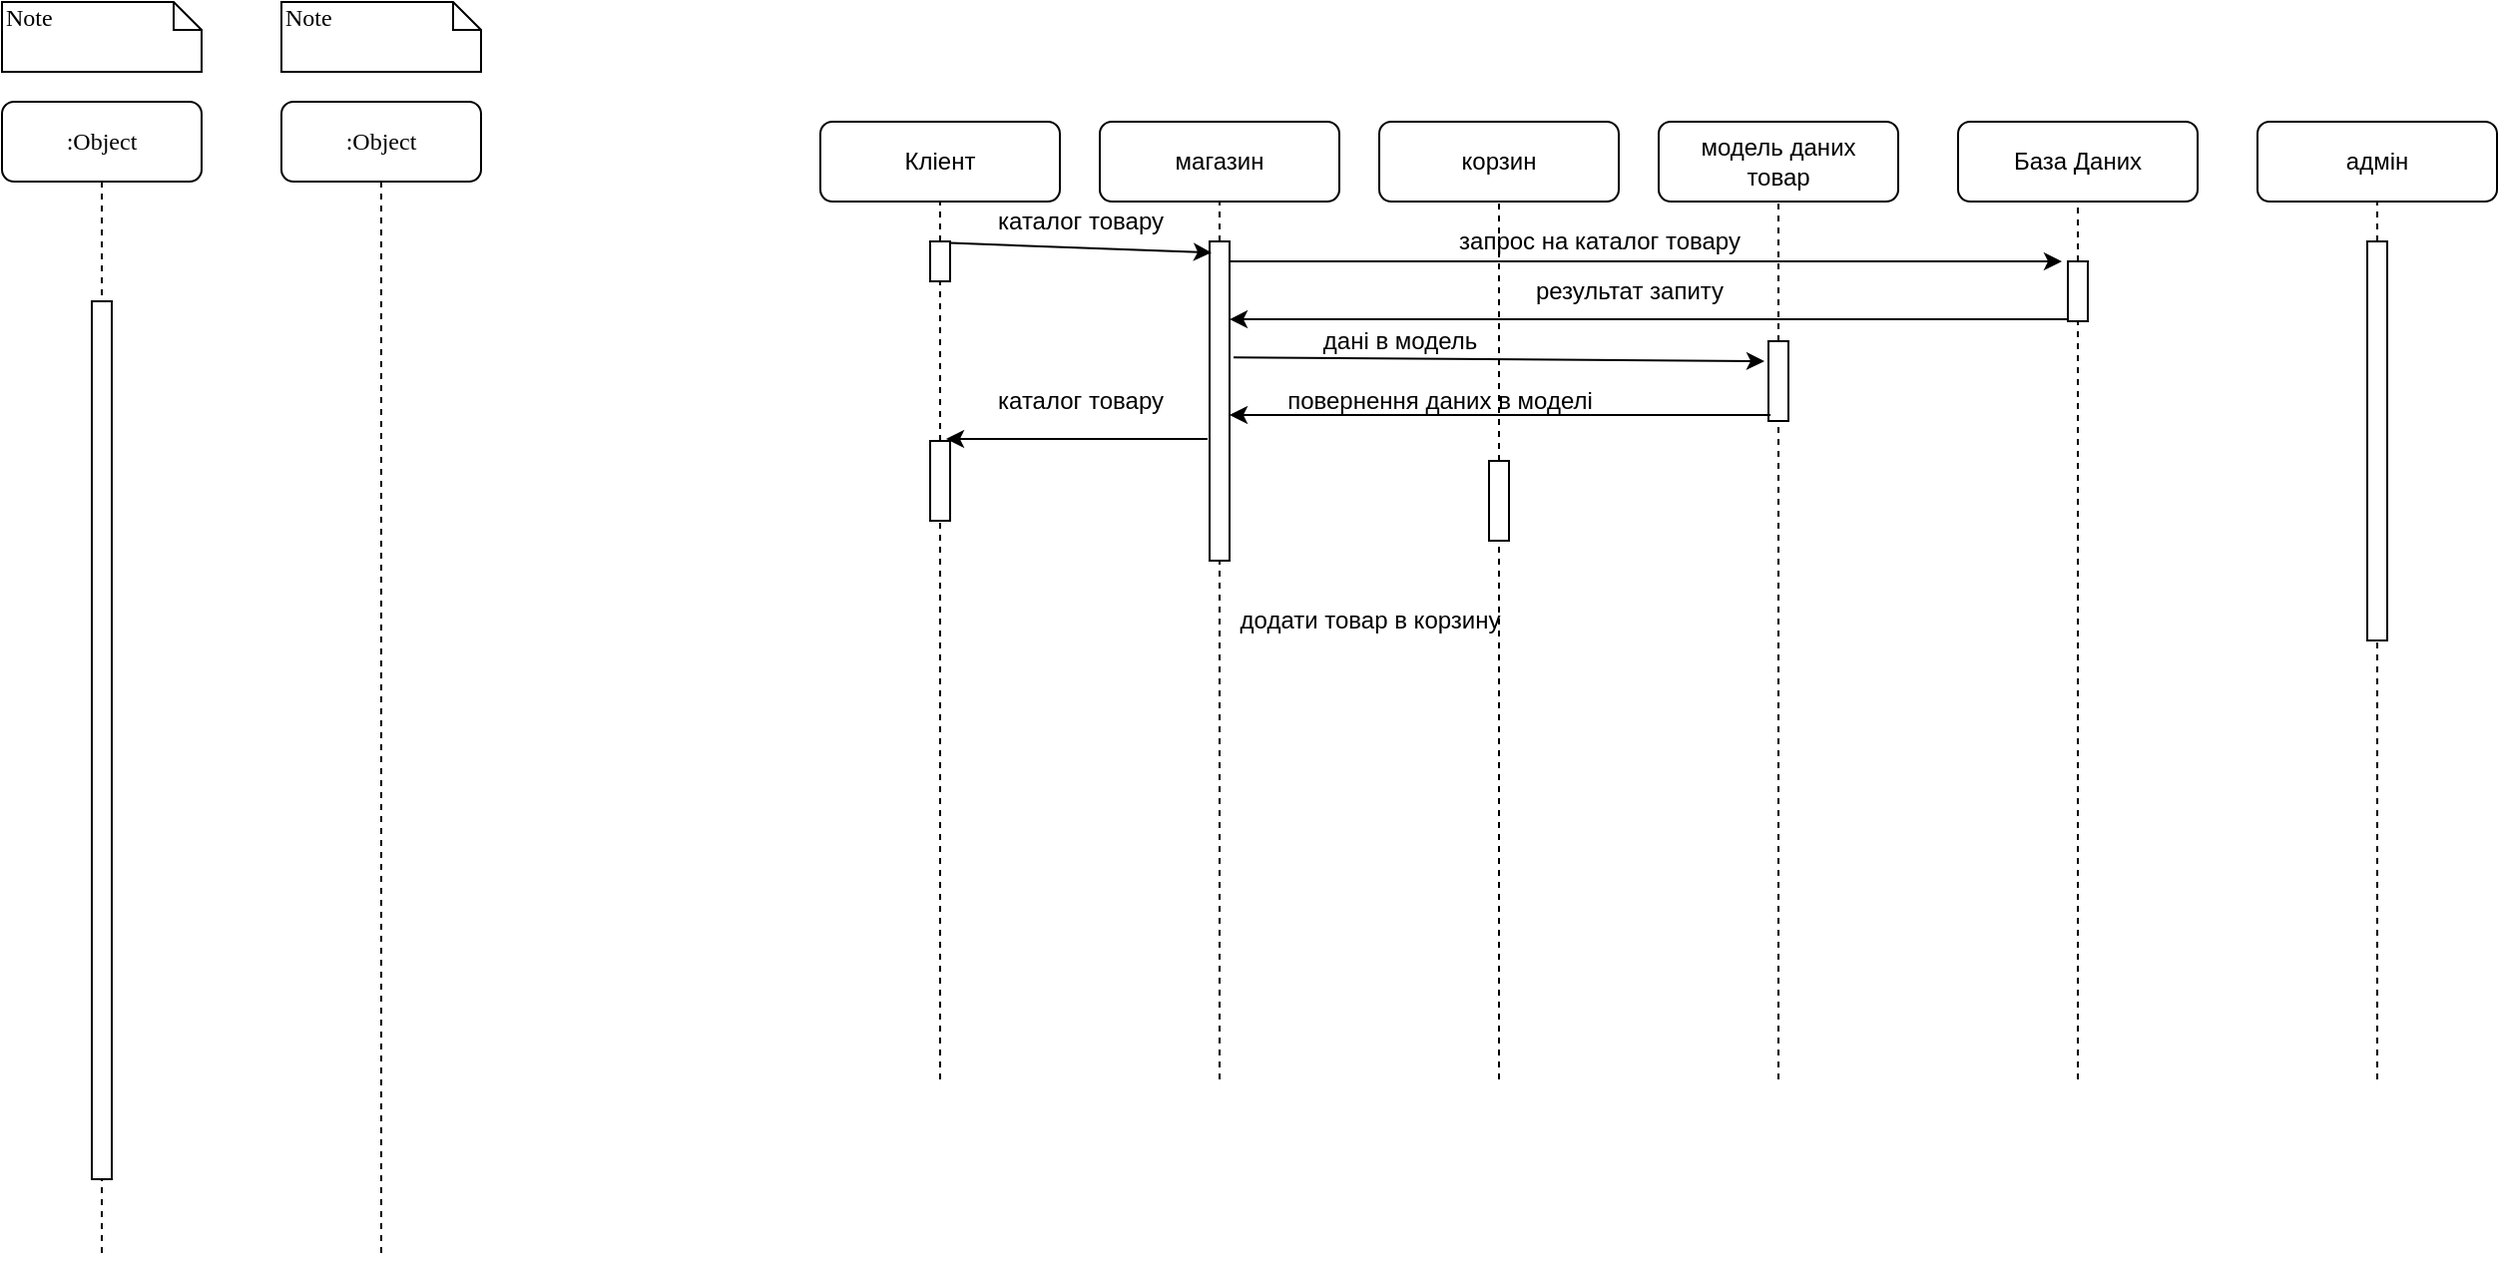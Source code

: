<mxfile version="14.4.3" type="github">
  <diagram name="Page-1" id="13e1069c-82ec-6db2-03f1-153e76fe0fe0">
    <mxGraphModel dx="1422" dy="772" grid="1" gridSize="10" guides="1" tooltips="1" connect="1" arrows="1" fold="1" page="1" pageScale="1" pageWidth="1100" pageHeight="850" background="#ffffff" math="0" shadow="0">
      <root>
        <mxCell id="0" />
        <mxCell id="1" parent="0" />
        <mxCell id="7baba1c4bc27f4b0-2" value=":Object" style="shape=umlLifeline;perimeter=lifelinePerimeter;whiteSpace=wrap;html=1;container=1;collapsible=0;recursiveResize=0;outlineConnect=0;rounded=1;shadow=0;comic=0;labelBackgroundColor=none;strokeWidth=1;fontFamily=Verdana;fontSize=12;align=center;" parent="1" vertex="1">
          <mxGeometry x="240" y="80" width="100" height="580" as="geometry" />
        </mxCell>
        <mxCell id="7baba1c4bc27f4b0-8" value=":Object" style="shape=umlLifeline;perimeter=lifelinePerimeter;whiteSpace=wrap;html=1;container=1;collapsible=0;recursiveResize=0;outlineConnect=0;rounded=1;shadow=0;comic=0;labelBackgroundColor=none;strokeWidth=1;fontFamily=Verdana;fontSize=12;align=center;" parent="1" vertex="1">
          <mxGeometry x="100" y="80" width="100" height="580" as="geometry" />
        </mxCell>
        <mxCell id="7baba1c4bc27f4b0-9" value="" style="html=1;points=[];perimeter=orthogonalPerimeter;rounded=0;shadow=0;comic=0;labelBackgroundColor=none;strokeWidth=1;fontFamily=Verdana;fontSize=12;align=center;" parent="7baba1c4bc27f4b0-8" vertex="1">
          <mxGeometry x="45" y="100" width="10" height="440" as="geometry" />
        </mxCell>
        <mxCell id="7baba1c4bc27f4b0-40" value="Note" style="shape=note;whiteSpace=wrap;html=1;size=14;verticalAlign=top;align=left;spacingTop=-6;rounded=0;shadow=0;comic=0;labelBackgroundColor=none;strokeWidth=1;fontFamily=Verdana;fontSize=12" parent="1" vertex="1">
          <mxGeometry x="100" y="30" width="100" height="35" as="geometry" />
        </mxCell>
        <mxCell id="7baba1c4bc27f4b0-41" value="Note" style="shape=note;whiteSpace=wrap;html=1;size=14;verticalAlign=top;align=left;spacingTop=-6;rounded=0;shadow=0;comic=0;labelBackgroundColor=none;strokeWidth=1;fontFamily=Verdana;fontSize=12" parent="1" vertex="1">
          <mxGeometry x="240" y="30" width="100" height="35" as="geometry" />
        </mxCell>
        <mxCell id="hQrT-wcyva_-USeKODyt-1" value="Кліент" style="rounded=1;whiteSpace=wrap;html=1;" vertex="1" parent="1">
          <mxGeometry x="510" y="90" width="120" height="40" as="geometry" />
        </mxCell>
        <mxCell id="hQrT-wcyva_-USeKODyt-5" value="" style="endArrow=none;dashed=1;html=1;entryX=0.5;entryY=1;entryDx=0;entryDy=0;" edge="1" parent="1" source="7baba1c4bc27f4b0-10" target="hQrT-wcyva_-USeKODyt-1">
          <mxGeometry width="50" height="50" relative="1" as="geometry">
            <mxPoint x="570" y="570" as="sourcePoint" />
            <mxPoint x="570" y="280" as="targetPoint" />
          </mxGeometry>
        </mxCell>
        <mxCell id="7baba1c4bc27f4b0-10" value="" style="html=1;points=[];perimeter=orthogonalPerimeter;rounded=0;shadow=0;comic=0;labelBackgroundColor=none;strokeWidth=1;fontFamily=Verdana;fontSize=12;align=center;" parent="1" vertex="1">
          <mxGeometry x="565" y="150" width="10" height="20" as="geometry" />
        </mxCell>
        <mxCell id="hQrT-wcyva_-USeKODyt-9" value="" style="endArrow=none;dashed=1;html=1;entryX=0.5;entryY=1;entryDx=0;entryDy=0;" edge="1" parent="1" source="hQrT-wcyva_-USeKODyt-60" target="7baba1c4bc27f4b0-10">
          <mxGeometry width="50" height="50" relative="1" as="geometry">
            <mxPoint x="570" y="570" as="sourcePoint" />
            <mxPoint x="570" y="130" as="targetPoint" />
          </mxGeometry>
        </mxCell>
        <mxCell id="hQrT-wcyva_-USeKODyt-28" value="магазин" style="rounded=1;whiteSpace=wrap;html=1;" vertex="1" parent="1">
          <mxGeometry x="650" y="90" width="120" height="40" as="geometry" />
        </mxCell>
        <mxCell id="hQrT-wcyva_-USeKODyt-29" value="" style="endArrow=none;dashed=1;html=1;entryX=0.5;entryY=1;entryDx=0;entryDy=0;" edge="1" source="hQrT-wcyva_-USeKODyt-30" target="hQrT-wcyva_-USeKODyt-28" parent="1">
          <mxGeometry width="50" height="50" relative="1" as="geometry">
            <mxPoint x="710" y="570" as="sourcePoint" />
            <mxPoint x="710" y="280" as="targetPoint" />
          </mxGeometry>
        </mxCell>
        <mxCell id="hQrT-wcyva_-USeKODyt-30" value="" style="html=1;points=[];perimeter=orthogonalPerimeter;rounded=0;shadow=0;comic=0;labelBackgroundColor=none;strokeWidth=1;fontFamily=Verdana;fontSize=12;align=center;" vertex="1" parent="1">
          <mxGeometry x="705" y="150" width="10" height="160" as="geometry" />
        </mxCell>
        <mxCell id="hQrT-wcyva_-USeKODyt-31" value="" style="endArrow=none;dashed=1;html=1;entryX=0.5;entryY=1;entryDx=0;entryDy=0;" edge="1" target="hQrT-wcyva_-USeKODyt-30" parent="1">
          <mxGeometry width="50" height="50" relative="1" as="geometry">
            <mxPoint x="710" y="570" as="sourcePoint" />
            <mxPoint x="710" y="130" as="targetPoint" />
          </mxGeometry>
        </mxCell>
        <mxCell id="hQrT-wcyva_-USeKODyt-32" value="корзин" style="rounded=1;whiteSpace=wrap;html=1;" vertex="1" parent="1">
          <mxGeometry x="790" y="90" width="120" height="40" as="geometry" />
        </mxCell>
        <mxCell id="hQrT-wcyva_-USeKODyt-33" value="" style="endArrow=none;dashed=1;html=1;entryX=0.5;entryY=1;entryDx=0;entryDy=0;" edge="1" source="hQrT-wcyva_-USeKODyt-34" target="hQrT-wcyva_-USeKODyt-32" parent="1">
          <mxGeometry width="50" height="50" relative="1" as="geometry">
            <mxPoint x="850" y="570" as="sourcePoint" />
            <mxPoint x="850" y="280" as="targetPoint" />
          </mxGeometry>
        </mxCell>
        <mxCell id="hQrT-wcyva_-USeKODyt-34" value="" style="html=1;points=[];perimeter=orthogonalPerimeter;rounded=0;shadow=0;comic=0;labelBackgroundColor=none;strokeWidth=1;fontFamily=Verdana;fontSize=12;align=center;" vertex="1" parent="1">
          <mxGeometry x="845" y="260" width="10" height="40" as="geometry" />
        </mxCell>
        <mxCell id="hQrT-wcyva_-USeKODyt-35" value="" style="endArrow=none;dashed=1;html=1;entryX=0.5;entryY=1;entryDx=0;entryDy=0;" edge="1" target="hQrT-wcyva_-USeKODyt-34" parent="1">
          <mxGeometry width="50" height="50" relative="1" as="geometry">
            <mxPoint x="850" y="570" as="sourcePoint" />
            <mxPoint x="850" y="130" as="targetPoint" />
          </mxGeometry>
        </mxCell>
        <mxCell id="hQrT-wcyva_-USeKODyt-36" value="модель даних&lt;br&gt;товар" style="rounded=1;whiteSpace=wrap;html=1;" vertex="1" parent="1">
          <mxGeometry x="930" y="90" width="120" height="40" as="geometry" />
        </mxCell>
        <mxCell id="hQrT-wcyva_-USeKODyt-37" value="" style="endArrow=none;dashed=1;html=1;entryX=0.5;entryY=1;entryDx=0;entryDy=0;" edge="1" source="hQrT-wcyva_-USeKODyt-38" target="hQrT-wcyva_-USeKODyt-36" parent="1">
          <mxGeometry width="50" height="50" relative="1" as="geometry">
            <mxPoint x="990" y="570" as="sourcePoint" />
            <mxPoint x="990" y="280" as="targetPoint" />
          </mxGeometry>
        </mxCell>
        <mxCell id="hQrT-wcyva_-USeKODyt-38" value="" style="html=1;points=[];perimeter=orthogonalPerimeter;rounded=0;shadow=0;comic=0;labelBackgroundColor=none;strokeWidth=1;fontFamily=Verdana;fontSize=12;align=center;" vertex="1" parent="1">
          <mxGeometry x="985" y="200" width="10" height="40" as="geometry" />
        </mxCell>
        <mxCell id="hQrT-wcyva_-USeKODyt-39" value="" style="endArrow=none;dashed=1;html=1;entryX=0.5;entryY=1;entryDx=0;entryDy=0;" edge="1" target="hQrT-wcyva_-USeKODyt-38" parent="1">
          <mxGeometry width="50" height="50" relative="1" as="geometry">
            <mxPoint x="990" y="570" as="sourcePoint" />
            <mxPoint x="990" y="130" as="targetPoint" />
          </mxGeometry>
        </mxCell>
        <mxCell id="hQrT-wcyva_-USeKODyt-40" value="База Даних" style="rounded=1;whiteSpace=wrap;html=1;" vertex="1" parent="1">
          <mxGeometry x="1080" y="90" width="120" height="40" as="geometry" />
        </mxCell>
        <mxCell id="hQrT-wcyva_-USeKODyt-41" value="" style="endArrow=none;dashed=1;html=1;entryX=0.5;entryY=1;entryDx=0;entryDy=0;" edge="1" source="hQrT-wcyva_-USeKODyt-42" target="hQrT-wcyva_-USeKODyt-40" parent="1">
          <mxGeometry width="50" height="50" relative="1" as="geometry">
            <mxPoint x="1140" y="570" as="sourcePoint" />
            <mxPoint x="1140" y="280" as="targetPoint" />
          </mxGeometry>
        </mxCell>
        <mxCell id="hQrT-wcyva_-USeKODyt-42" value="" style="html=1;points=[];perimeter=orthogonalPerimeter;rounded=0;shadow=0;comic=0;labelBackgroundColor=none;strokeWidth=1;fontFamily=Verdana;fontSize=12;align=center;" vertex="1" parent="1">
          <mxGeometry x="1135" y="160" width="10" height="30" as="geometry" />
        </mxCell>
        <mxCell id="hQrT-wcyva_-USeKODyt-43" value="" style="endArrow=none;dashed=1;html=1;entryX=0.5;entryY=1;entryDx=0;entryDy=0;" edge="1" target="hQrT-wcyva_-USeKODyt-42" parent="1">
          <mxGeometry width="50" height="50" relative="1" as="geometry">
            <mxPoint x="1140" y="570" as="sourcePoint" />
            <mxPoint x="1140" y="130" as="targetPoint" />
          </mxGeometry>
        </mxCell>
        <mxCell id="hQrT-wcyva_-USeKODyt-44" value="адмін" style="rounded=1;whiteSpace=wrap;html=1;" vertex="1" parent="1">
          <mxGeometry x="1230" y="90" width="120" height="40" as="geometry" />
        </mxCell>
        <mxCell id="hQrT-wcyva_-USeKODyt-45" value="" style="endArrow=none;dashed=1;html=1;entryX=0.5;entryY=1;entryDx=0;entryDy=0;" edge="1" source="hQrT-wcyva_-USeKODyt-46" target="hQrT-wcyva_-USeKODyt-44" parent="1">
          <mxGeometry width="50" height="50" relative="1" as="geometry">
            <mxPoint x="1290" y="570" as="sourcePoint" />
            <mxPoint x="1290" y="280" as="targetPoint" />
          </mxGeometry>
        </mxCell>
        <mxCell id="hQrT-wcyva_-USeKODyt-46" value="" style="html=1;points=[];perimeter=orthogonalPerimeter;rounded=0;shadow=0;comic=0;labelBackgroundColor=none;strokeWidth=1;fontFamily=Verdana;fontSize=12;align=center;" vertex="1" parent="1">
          <mxGeometry x="1285" y="150" width="10" height="200" as="geometry" />
        </mxCell>
        <mxCell id="hQrT-wcyva_-USeKODyt-47" value="" style="endArrow=none;dashed=1;html=1;entryX=0.5;entryY=1;entryDx=0;entryDy=0;" edge="1" target="hQrT-wcyva_-USeKODyt-46" parent="1">
          <mxGeometry width="50" height="50" relative="1" as="geometry">
            <mxPoint x="1290" y="570" as="sourcePoint" />
            <mxPoint x="1290" y="130" as="targetPoint" />
          </mxGeometry>
        </mxCell>
        <mxCell id="hQrT-wcyva_-USeKODyt-48" value="" style="endArrow=classic;html=1;exitX=1;exitY=0.04;exitDx=0;exitDy=0;exitPerimeter=0;entryX=0.1;entryY=0.035;entryDx=0;entryDy=0;entryPerimeter=0;" edge="1" parent="1" source="7baba1c4bc27f4b0-10" target="hQrT-wcyva_-USeKODyt-30">
          <mxGeometry width="50" height="50" relative="1" as="geometry">
            <mxPoint x="820" y="420" as="sourcePoint" />
            <mxPoint x="870" y="370" as="targetPoint" />
          </mxGeometry>
        </mxCell>
        <mxCell id="hQrT-wcyva_-USeKODyt-49" value="каталог товару" style="text;html=1;align=center;verticalAlign=middle;resizable=0;points=[];autosize=1;" vertex="1" parent="1">
          <mxGeometry x="590" y="130" width="100" height="20" as="geometry" />
        </mxCell>
        <mxCell id="hQrT-wcyva_-USeKODyt-51" value="каталог товару" style="text;html=1;align=center;verticalAlign=middle;resizable=0;points=[];autosize=1;" vertex="1" parent="1">
          <mxGeometry x="590" y="220" width="100" height="20" as="geometry" />
        </mxCell>
        <mxCell id="hQrT-wcyva_-USeKODyt-55" value="додати товар в корзину" style="text;html=1;align=center;verticalAlign=middle;resizable=0;points=[];autosize=1;" vertex="1" parent="1">
          <mxGeometry x="710" y="330" width="150" height="20" as="geometry" />
        </mxCell>
        <mxCell id="hQrT-wcyva_-USeKODyt-56" value="" style="endArrow=classic;html=1;" edge="1" parent="1" source="hQrT-wcyva_-USeKODyt-30">
          <mxGeometry width="50" height="50" relative="1" as="geometry">
            <mxPoint x="820" y="420" as="sourcePoint" />
            <mxPoint x="1132" y="160" as="targetPoint" />
          </mxGeometry>
        </mxCell>
        <mxCell id="hQrT-wcyva_-USeKODyt-57" value="запрос на каталог товару" style="text;html=1;align=center;verticalAlign=middle;resizable=0;points=[];autosize=1;" vertex="1" parent="1">
          <mxGeometry x="820" y="140" width="160" height="20" as="geometry" />
        </mxCell>
        <mxCell id="hQrT-wcyva_-USeKODyt-58" value="" style="endArrow=classic;html=1;exitX=0;exitY=0.967;exitDx=0;exitDy=0;exitPerimeter=0;" edge="1" parent="1" source="hQrT-wcyva_-USeKODyt-42" target="hQrT-wcyva_-USeKODyt-30">
          <mxGeometry width="50" height="50" relative="1" as="geometry">
            <mxPoint x="1140" y="176" as="sourcePoint" />
            <mxPoint x="1030" y="190" as="targetPoint" />
          </mxGeometry>
        </mxCell>
        <mxCell id="hQrT-wcyva_-USeKODyt-59" value="результат запиту" style="text;html=1;align=center;verticalAlign=middle;resizable=0;points=[];autosize=1;" vertex="1" parent="1">
          <mxGeometry x="860" y="165" width="110" height="20" as="geometry" />
        </mxCell>
        <mxCell id="hQrT-wcyva_-USeKODyt-60" value="" style="html=1;points=[];perimeter=orthogonalPerimeter;rounded=0;shadow=0;comic=0;labelBackgroundColor=none;strokeWidth=1;fontFamily=Verdana;fontSize=12;align=center;" vertex="1" parent="1">
          <mxGeometry x="565" y="250" width="10" height="40" as="geometry" />
        </mxCell>
        <mxCell id="hQrT-wcyva_-USeKODyt-61" value="" style="endArrow=none;dashed=1;html=1;entryX=0.5;entryY=1;entryDx=0;entryDy=0;" edge="1" parent="1" target="hQrT-wcyva_-USeKODyt-60">
          <mxGeometry width="50" height="50" relative="1" as="geometry">
            <mxPoint x="570" y="570" as="sourcePoint" />
            <mxPoint x="570" y="170" as="targetPoint" />
          </mxGeometry>
        </mxCell>
        <mxCell id="hQrT-wcyva_-USeKODyt-62" value="" style="endArrow=classic;html=1;exitX=1.2;exitY=0.363;exitDx=0;exitDy=0;exitPerimeter=0;" edge="1" parent="1" source="hQrT-wcyva_-USeKODyt-30">
          <mxGeometry width="50" height="50" relative="1" as="geometry">
            <mxPoint x="750" y="250" as="sourcePoint" />
            <mxPoint x="983" y="210" as="targetPoint" />
          </mxGeometry>
        </mxCell>
        <mxCell id="hQrT-wcyva_-USeKODyt-63" value="дані в модель" style="text;html=1;align=center;verticalAlign=middle;resizable=0;points=[];autosize=1;" vertex="1" parent="1">
          <mxGeometry x="755" y="190" width="90" height="20" as="geometry" />
        </mxCell>
        <mxCell id="hQrT-wcyva_-USeKODyt-64" value="" style="endArrow=classic;html=1;exitX=0.1;exitY=0.925;exitDx=0;exitDy=0;exitPerimeter=0;" edge="1" parent="1" source="hQrT-wcyva_-USeKODyt-38" target="hQrT-wcyva_-USeKODyt-30">
          <mxGeometry width="50" height="50" relative="1" as="geometry">
            <mxPoint x="970" y="240" as="sourcePoint" />
            <mxPoint x="730" y="240" as="targetPoint" />
          </mxGeometry>
        </mxCell>
        <mxCell id="hQrT-wcyva_-USeKODyt-65" value="повернення даних в моделі" style="text;html=1;align=center;verticalAlign=middle;resizable=0;points=[];autosize=1;" vertex="1" parent="1">
          <mxGeometry x="735" y="220" width="170" height="20" as="geometry" />
        </mxCell>
        <mxCell id="hQrT-wcyva_-USeKODyt-66" value="" style="endArrow=classic;html=1;entryX=0.8;entryY=-0.025;entryDx=0;entryDy=0;entryPerimeter=0;" edge="1" parent="1" target="hQrT-wcyva_-USeKODyt-60">
          <mxGeometry width="50" height="50" relative="1" as="geometry">
            <mxPoint x="704" y="249" as="sourcePoint" />
            <mxPoint x="870" y="360" as="targetPoint" />
          </mxGeometry>
        </mxCell>
      </root>
    </mxGraphModel>
  </diagram>
</mxfile>
